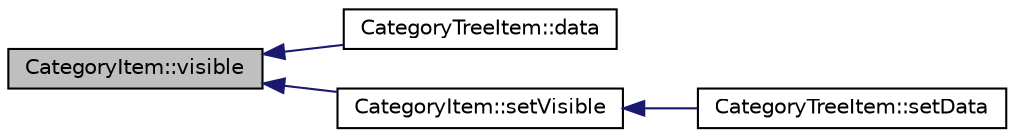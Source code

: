 digraph "CategoryItem::visible"
{
  edge [fontname="Helvetica",fontsize="10",labelfontname="Helvetica",labelfontsize="10"];
  node [fontname="Helvetica",fontsize="10",shape=record];
  rankdir="LR";
  Node27 [label="CategoryItem::visible",height=0.2,width=0.4,color="black", fillcolor="grey75", style="filled", fontcolor="black"];
  Node27 -> Node28 [dir="back",color="midnightblue",fontsize="10",style="solid",fontname="Helvetica"];
  Node28 [label="CategoryTreeItem::data",height=0.2,width=0.4,color="black", fillcolor="white", style="filled",URL="$class_category_tree_item.html#af6b10f3cd9e5b67d44fa378c0f99f012",tooltip="Reimplemented from TreeItem::data(int column,int role) "];
  Node27 -> Node29 [dir="back",color="midnightblue",fontsize="10",style="solid",fontname="Helvetica"];
  Node29 [label="CategoryItem::setVisible",height=0.2,width=0.4,color="black", fillcolor="white", style="filled",URL="$class_category_item.html#aea3cab950f55fc72f2985475a411402e"];
  Node29 -> Node30 [dir="back",color="midnightblue",fontsize="10",style="solid",fontname="Helvetica"];
  Node30 [label="CategoryTreeItem::setData",height=0.2,width=0.4,color="black", fillcolor="white", style="filled",URL="$class_category_tree_item.html#a2c7a7fef41f6e4d5eed867cd41e666f6",tooltip="Reimplemented from TreeItem::setData(int column,const QVariant& value,int role) "];
}
